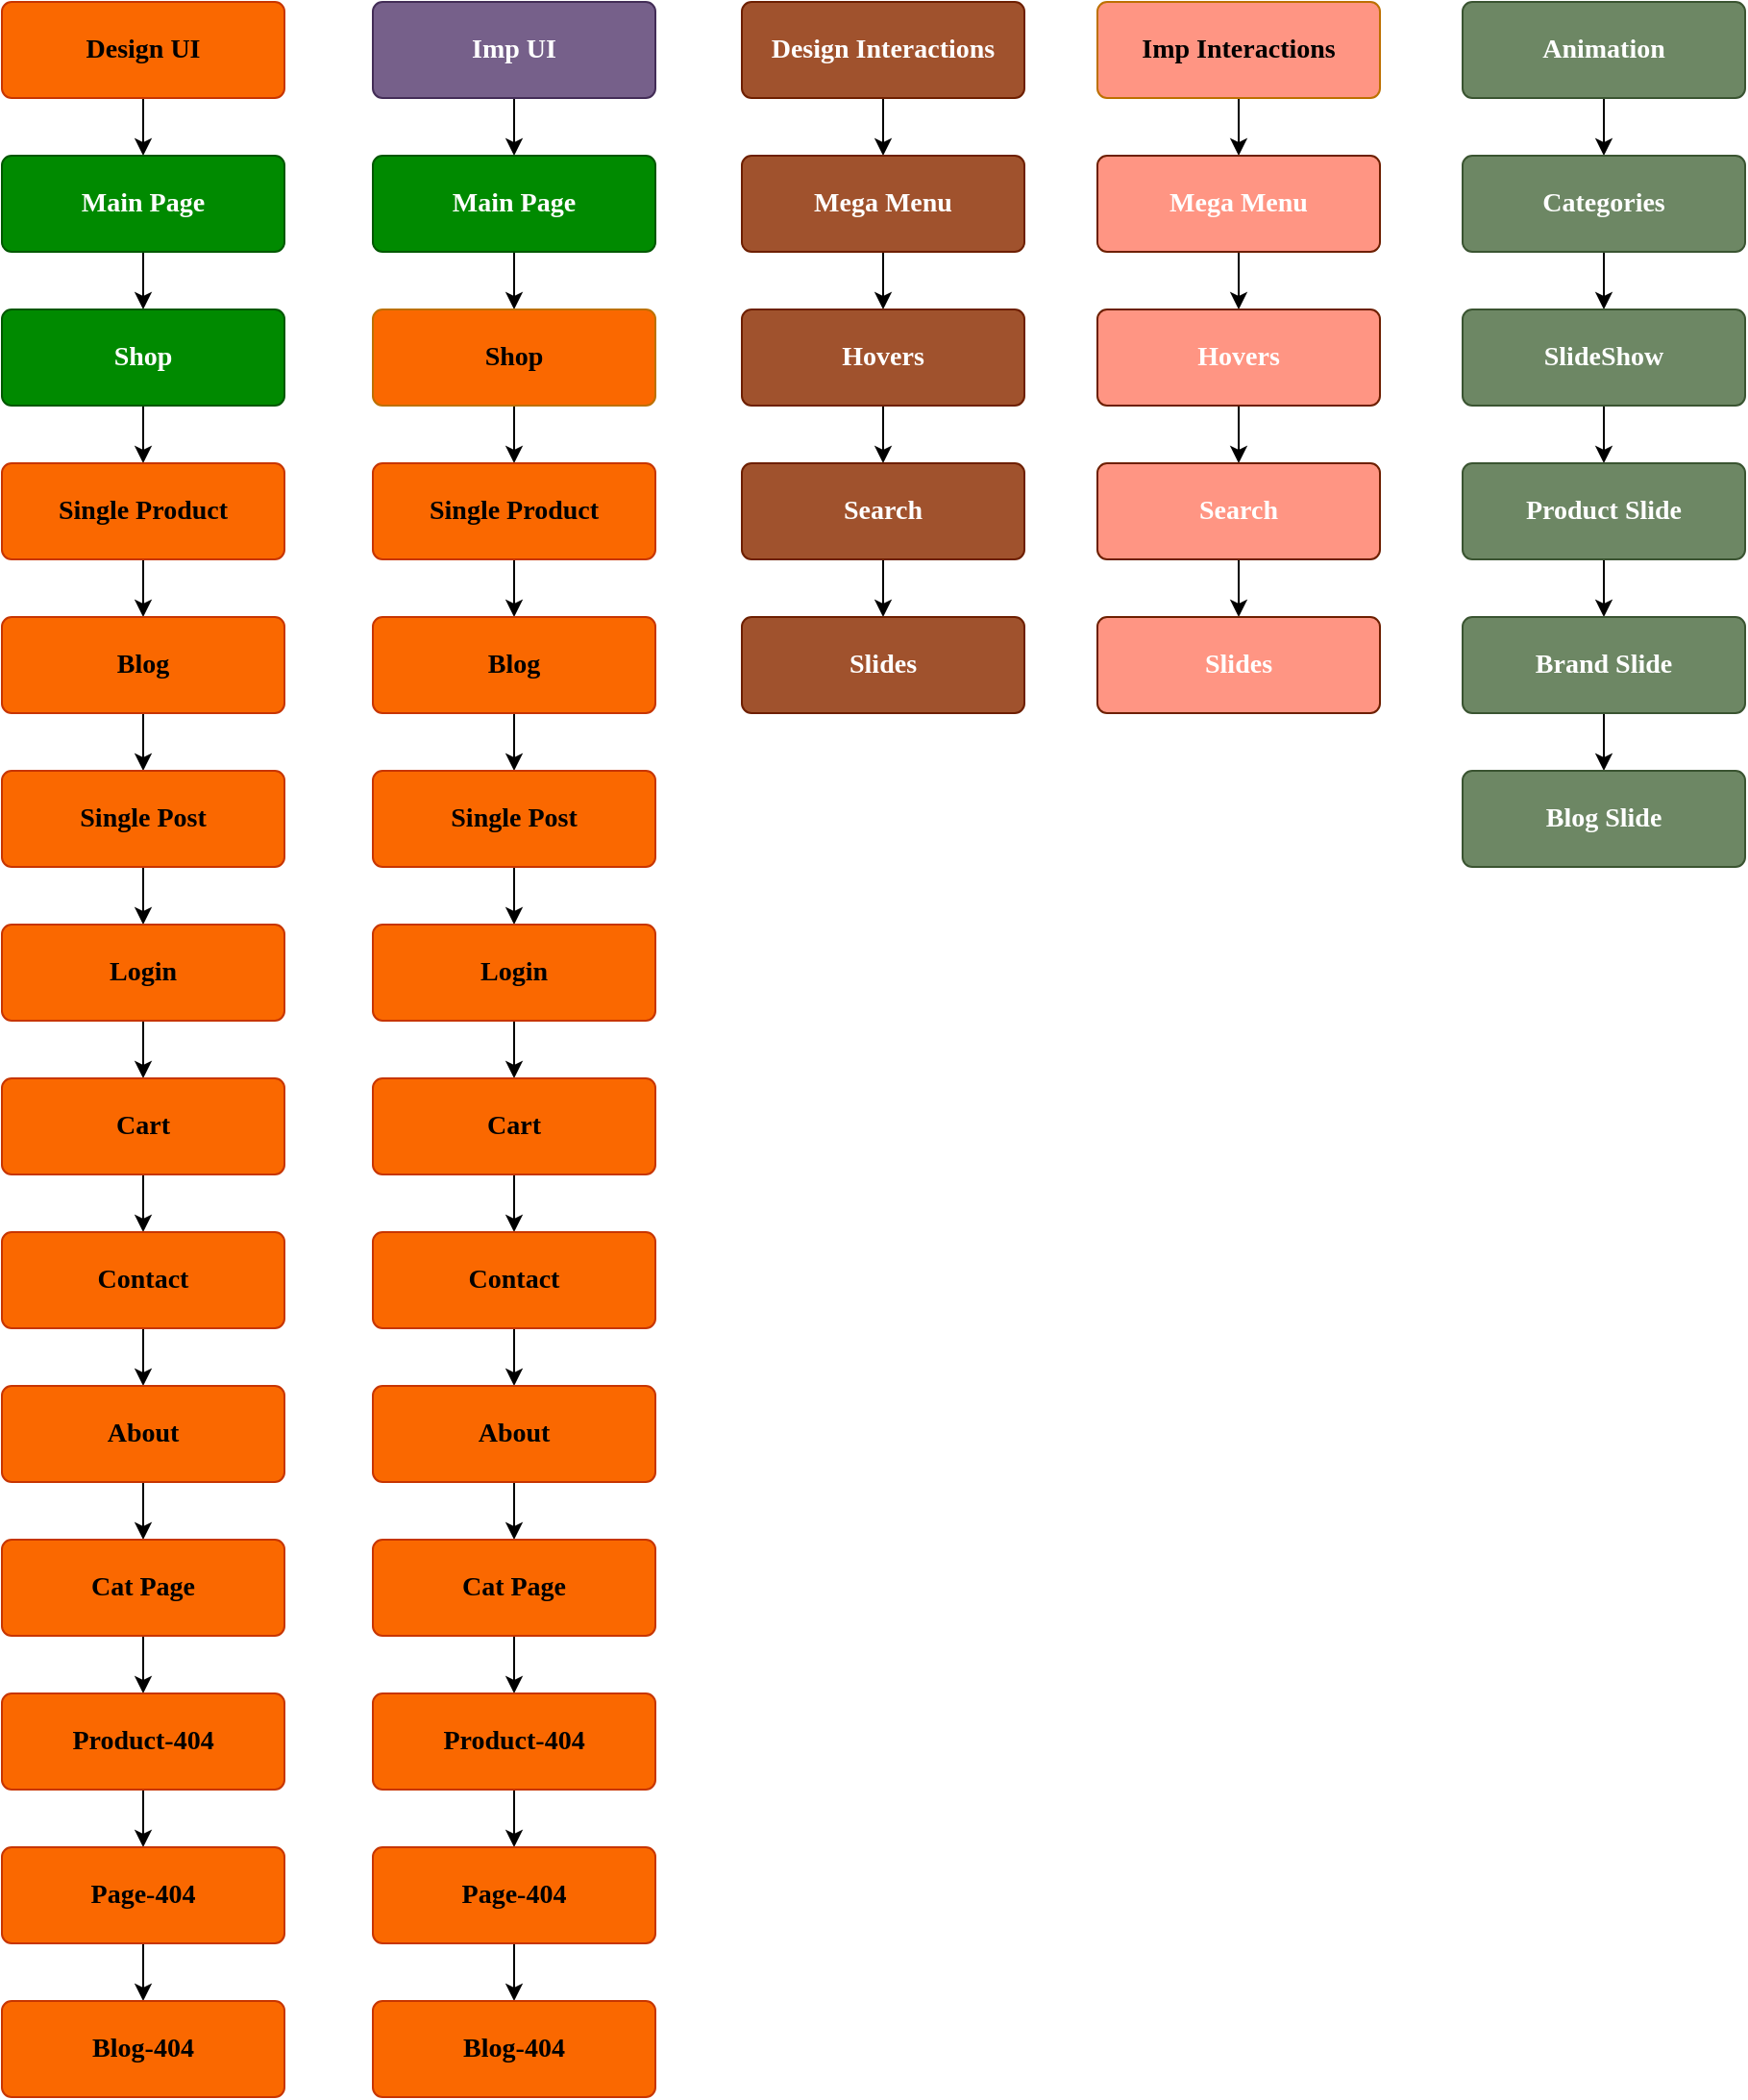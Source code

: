 <mxfile version="26.0.5">
  <diagram name="Page-1" id="vLUTi3j7QdZeeodx6N5d">
    <mxGraphModel dx="1169" dy="687" grid="1" gridSize="10" guides="1" tooltips="1" connect="1" arrows="1" fold="1" page="1" pageScale="1" pageWidth="850" pageHeight="1100" math="0" shadow="0">
      <root>
        <mxCell id="0" />
        <mxCell id="1" parent="0" />
        <mxCell id="oJQ9NneALxqeZW6gIudA-7" value="" style="edgeStyle=orthogonalEdgeStyle;rounded=0;orthogonalLoop=1;jettySize=auto;html=1;" edge="1" parent="1" source="oJQ9NneALxqeZW6gIudA-1" target="oJQ9NneALxqeZW6gIudA-6">
          <mxGeometry relative="1" as="geometry" />
        </mxCell>
        <mxCell id="oJQ9NneALxqeZW6gIudA-1" value="&lt;div style=&quot;forced-color-adjust: none;&quot;&gt;Design UI&lt;/div&gt;" style="html=1;shadow=0;dashed=0;shape=mxgraph.bootstrap.rrect;rSize=5;strokeColor=#C73500;strokeWidth=1;fillColor=#fa6800;fontColor=#000000;whiteSpace=wrap;align=center;verticalAlign=middle;spacingLeft=0;fontStyle=1;fontSize=14;spacing=5;rounded=1;glass=0;fillStyle=auto;fontFamily=Comic Sans MS;horizontal=1;textDirection=rtl;points=[];" vertex="1" parent="1">
          <mxGeometry x="40" y="100" width="147" height="50" as="geometry" />
        </mxCell>
        <mxCell id="oJQ9NneALxqeZW6gIudA-59" style="edgeStyle=orthogonalEdgeStyle;rounded=0;orthogonalLoop=1;jettySize=auto;html=1;" edge="1" parent="1" source="oJQ9NneALxqeZW6gIudA-2" target="oJQ9NneALxqeZW6gIudA-35">
          <mxGeometry relative="1" as="geometry" />
        </mxCell>
        <mxCell id="oJQ9NneALxqeZW6gIudA-2" value="&lt;div style=&quot;forced-color-adjust: none;&quot;&gt;Imp UI&lt;/div&gt;" style="html=1;shadow=0;dashed=0;shape=mxgraph.bootstrap.rrect;rSize=5;strokeColor=#432D57;strokeWidth=1;fillColor=#76608a;fontColor=#ffffff;whiteSpace=wrap;align=center;verticalAlign=middle;spacingLeft=0;fontStyle=1;fontSize=14;spacing=5;rounded=1;glass=0;fillStyle=auto;fontFamily=Comic Sans MS;horizontal=1;textDirection=rtl;points=[];" vertex="1" parent="1">
          <mxGeometry x="233" y="100" width="147" height="50" as="geometry" />
        </mxCell>
        <mxCell id="oJQ9NneALxqeZW6gIudA-61" value="" style="edgeStyle=orthogonalEdgeStyle;rounded=0;orthogonalLoop=1;jettySize=auto;html=1;" edge="1" parent="1" source="oJQ9NneALxqeZW6gIudA-3" target="oJQ9NneALxqeZW6gIudA-60">
          <mxGeometry relative="1" as="geometry" />
        </mxCell>
        <mxCell id="oJQ9NneALxqeZW6gIudA-3" value="Design Interactions" style="html=1;shadow=0;dashed=0;shape=mxgraph.bootstrap.rrect;rSize=5;strokeColor=#6D1F00;strokeWidth=1;fillColor=#a0522d;fontColor=#ffffff;whiteSpace=wrap;align=center;verticalAlign=middle;spacingLeft=0;fontStyle=1;fontSize=14;spacing=5;rounded=1;glass=0;fillStyle=auto;fontFamily=Comic Sans MS;horizontal=1;textDirection=rtl;points=[];" vertex="1" parent="1">
          <mxGeometry x="425" y="100" width="147" height="50" as="geometry" />
        </mxCell>
        <mxCell id="oJQ9NneALxqeZW6gIudA-75" style="edgeStyle=orthogonalEdgeStyle;rounded=0;orthogonalLoop=1;jettySize=auto;html=1;" edge="1" parent="1" source="oJQ9NneALxqeZW6gIudA-4" target="oJQ9NneALxqeZW6gIudA-69">
          <mxGeometry relative="1" as="geometry" />
        </mxCell>
        <mxCell id="oJQ9NneALxqeZW6gIudA-4" value="Imp Interactions" style="html=1;shadow=0;dashed=0;shape=mxgraph.bootstrap.rrect;rSize=5;strokeColor=#BD7000;strokeWidth=1;fillColor=#FF9583;fontColor=#000000;whiteSpace=wrap;align=center;verticalAlign=middle;spacingLeft=0;fontStyle=1;fontSize=14;spacing=5;rounded=1;glass=0;fillStyle=auto;fontFamily=Comic Sans MS;horizontal=1;textDirection=rtl;points=[];" vertex="1" parent="1">
          <mxGeometry x="610" y="100" width="147" height="50" as="geometry" />
        </mxCell>
        <mxCell id="oJQ9NneALxqeZW6gIudA-77" value="" style="edgeStyle=orthogonalEdgeStyle;rounded=0;orthogonalLoop=1;jettySize=auto;html=1;" edge="1" parent="1" source="oJQ9NneALxqeZW6gIudA-5" target="oJQ9NneALxqeZW6gIudA-76">
          <mxGeometry relative="1" as="geometry" />
        </mxCell>
        <mxCell id="oJQ9NneALxqeZW6gIudA-5" value="Animation" style="html=1;shadow=0;dashed=0;shape=mxgraph.bootstrap.rrect;rSize=5;strokeColor=#3A5431;strokeWidth=1;fillColor=#6d8764;fontColor=#ffffff;whiteSpace=wrap;align=center;verticalAlign=middle;spacingLeft=0;fontStyle=1;fontSize=14;spacing=5;rounded=1;glass=0;fillStyle=auto;fontFamily=Comic Sans MS;horizontal=1;textDirection=rtl;points=[];" vertex="1" parent="1">
          <mxGeometry x="800" y="100" width="147" height="50" as="geometry" />
        </mxCell>
        <mxCell id="oJQ9NneALxqeZW6gIudA-9" value="" style="edgeStyle=orthogonalEdgeStyle;rounded=0;orthogonalLoop=1;jettySize=auto;html=1;" edge="1" parent="1" source="oJQ9NneALxqeZW6gIudA-6" target="oJQ9NneALxqeZW6gIudA-8">
          <mxGeometry relative="1" as="geometry" />
        </mxCell>
        <mxCell id="oJQ9NneALxqeZW6gIudA-6" value="&lt;div style=&quot;forced-color-adjust: none;&quot;&gt;Main Page&lt;/div&gt;" style="html=1;shadow=0;dashed=0;shape=mxgraph.bootstrap.rrect;rSize=5;strokeColor=#005700;strokeWidth=1;fillColor=#008a00;fontColor=#ffffff;whiteSpace=wrap;align=center;verticalAlign=middle;spacingLeft=0;fontStyle=1;fontSize=14;spacing=5;rounded=1;glass=0;fillStyle=auto;fontFamily=Comic Sans MS;horizontal=1;textDirection=rtl;points=[];" vertex="1" parent="1">
          <mxGeometry x="40" y="180" width="147" height="50" as="geometry" />
        </mxCell>
        <mxCell id="oJQ9NneALxqeZW6gIudA-11" value="" style="edgeStyle=orthogonalEdgeStyle;rounded=0;orthogonalLoop=1;jettySize=auto;html=1;" edge="1" parent="1" source="oJQ9NneALxqeZW6gIudA-8" target="oJQ9NneALxqeZW6gIudA-10">
          <mxGeometry relative="1" as="geometry" />
        </mxCell>
        <mxCell id="oJQ9NneALxqeZW6gIudA-8" value="&lt;div style=&quot;forced-color-adjust: none;&quot;&gt;Shop&lt;/div&gt;" style="html=1;shadow=0;dashed=0;shape=mxgraph.bootstrap.rrect;rSize=5;strokeColor=#005700;strokeWidth=1;fillColor=#008a00;fontColor=#ffffff;whiteSpace=wrap;align=center;verticalAlign=middle;spacingLeft=0;fontStyle=1;fontSize=14;spacing=5;rounded=1;glass=0;fillStyle=auto;fontFamily=Comic Sans MS;horizontal=1;textDirection=rtl;points=[];" vertex="1" parent="1">
          <mxGeometry x="40" y="260" width="147" height="50" as="geometry" />
        </mxCell>
        <mxCell id="oJQ9NneALxqeZW6gIudA-13" value="" style="edgeStyle=orthogonalEdgeStyle;rounded=0;orthogonalLoop=1;jettySize=auto;html=1;" edge="1" parent="1" source="oJQ9NneALxqeZW6gIudA-10" target="oJQ9NneALxqeZW6gIudA-12">
          <mxGeometry relative="1" as="geometry" />
        </mxCell>
        <mxCell id="oJQ9NneALxqeZW6gIudA-10" value="&lt;div style=&quot;forced-color-adjust: none;&quot;&gt;Single Product&lt;/div&gt;" style="html=1;shadow=0;dashed=0;shape=mxgraph.bootstrap.rrect;rSize=5;strokeColor=#C73500;strokeWidth=1;fillColor=#fa6800;fontColor=#000000;whiteSpace=wrap;align=center;verticalAlign=middle;spacingLeft=0;fontStyle=1;fontSize=14;spacing=5;rounded=1;glass=0;fillStyle=auto;fontFamily=Comic Sans MS;horizontal=1;textDirection=rtl;points=[];" vertex="1" parent="1">
          <mxGeometry x="40" y="340" width="147" height="50" as="geometry" />
        </mxCell>
        <mxCell id="oJQ9NneALxqeZW6gIudA-15" value="" style="edgeStyle=orthogonalEdgeStyle;rounded=0;orthogonalLoop=1;jettySize=auto;html=1;" edge="1" parent="1" source="oJQ9NneALxqeZW6gIudA-12" target="oJQ9NneALxqeZW6gIudA-14">
          <mxGeometry relative="1" as="geometry" />
        </mxCell>
        <mxCell id="oJQ9NneALxqeZW6gIudA-12" value="&lt;div style=&quot;forced-color-adjust: none;&quot;&gt;Blog&lt;/div&gt;" style="html=1;shadow=0;dashed=0;shape=mxgraph.bootstrap.rrect;rSize=5;strokeColor=#C73500;strokeWidth=1;fillColor=#fa6800;fontColor=#000000;whiteSpace=wrap;align=center;verticalAlign=middle;spacingLeft=0;fontStyle=1;fontSize=14;spacing=5;rounded=1;glass=0;fillStyle=auto;fontFamily=Comic Sans MS;horizontal=1;textDirection=rtl;points=[];" vertex="1" parent="1">
          <mxGeometry x="40" y="420" width="147" height="50" as="geometry" />
        </mxCell>
        <mxCell id="oJQ9NneALxqeZW6gIudA-17" value="" style="edgeStyle=orthogonalEdgeStyle;rounded=0;orthogonalLoop=1;jettySize=auto;html=1;" edge="1" parent="1" source="oJQ9NneALxqeZW6gIudA-14" target="oJQ9NneALxqeZW6gIudA-16">
          <mxGeometry relative="1" as="geometry" />
        </mxCell>
        <mxCell id="oJQ9NneALxqeZW6gIudA-14" value="&lt;div style=&quot;forced-color-adjust: none;&quot;&gt;Single Post&lt;/div&gt;" style="html=1;shadow=0;dashed=0;shape=mxgraph.bootstrap.rrect;rSize=5;strokeColor=#C73500;strokeWidth=1;fillColor=#fa6800;fontColor=#000000;whiteSpace=wrap;align=center;verticalAlign=middle;spacingLeft=0;fontStyle=1;fontSize=14;spacing=5;rounded=1;glass=0;fillStyle=auto;fontFamily=Comic Sans MS;horizontal=1;textDirection=rtl;points=[];" vertex="1" parent="1">
          <mxGeometry x="40" y="500" width="147" height="50" as="geometry" />
        </mxCell>
        <mxCell id="oJQ9NneALxqeZW6gIudA-19" value="" style="edgeStyle=orthogonalEdgeStyle;rounded=0;orthogonalLoop=1;jettySize=auto;html=1;" edge="1" parent="1" source="oJQ9NneALxqeZW6gIudA-16" target="oJQ9NneALxqeZW6gIudA-18">
          <mxGeometry relative="1" as="geometry" />
        </mxCell>
        <mxCell id="oJQ9NneALxqeZW6gIudA-16" value="&lt;div style=&quot;forced-color-adjust: none;&quot;&gt;Login&lt;/div&gt;" style="html=1;shadow=0;dashed=0;shape=mxgraph.bootstrap.rrect;rSize=5;strokeColor=#C73500;strokeWidth=1;fillColor=#fa6800;fontColor=#000000;whiteSpace=wrap;align=center;verticalAlign=middle;spacingLeft=0;fontStyle=1;fontSize=14;spacing=5;rounded=1;glass=0;fillStyle=auto;fontFamily=Comic Sans MS;horizontal=1;textDirection=rtl;points=[];" vertex="1" parent="1">
          <mxGeometry x="40" y="580" width="147" height="50" as="geometry" />
        </mxCell>
        <mxCell id="oJQ9NneALxqeZW6gIudA-21" value="" style="edgeStyle=orthogonalEdgeStyle;rounded=0;orthogonalLoop=1;jettySize=auto;html=1;" edge="1" parent="1" source="oJQ9NneALxqeZW6gIudA-18" target="oJQ9NneALxqeZW6gIudA-20">
          <mxGeometry relative="1" as="geometry" />
        </mxCell>
        <mxCell id="oJQ9NneALxqeZW6gIudA-18" value="&lt;div style=&quot;forced-color-adjust: none;&quot;&gt;Cart&lt;/div&gt;" style="html=1;shadow=0;dashed=0;shape=mxgraph.bootstrap.rrect;rSize=5;strokeColor=#C73500;strokeWidth=1;fillColor=#fa6800;fontColor=#000000;whiteSpace=wrap;align=center;verticalAlign=middle;spacingLeft=0;fontStyle=1;fontSize=14;spacing=5;rounded=1;glass=0;fillStyle=auto;fontFamily=Comic Sans MS;horizontal=1;textDirection=rtl;points=[];" vertex="1" parent="1">
          <mxGeometry x="40" y="660" width="147" height="50" as="geometry" />
        </mxCell>
        <mxCell id="oJQ9NneALxqeZW6gIudA-23" value="" style="edgeStyle=orthogonalEdgeStyle;rounded=0;orthogonalLoop=1;jettySize=auto;html=1;" edge="1" parent="1" source="oJQ9NneALxqeZW6gIudA-20" target="oJQ9NneALxqeZW6gIudA-22">
          <mxGeometry relative="1" as="geometry" />
        </mxCell>
        <mxCell id="oJQ9NneALxqeZW6gIudA-20" value="&lt;div style=&quot;forced-color-adjust: none;&quot;&gt;Contact&lt;/div&gt;" style="html=1;shadow=0;dashed=0;shape=mxgraph.bootstrap.rrect;rSize=5;strokeColor=#C73500;strokeWidth=1;fillColor=#fa6800;fontColor=#000000;whiteSpace=wrap;align=center;verticalAlign=middle;spacingLeft=0;fontStyle=1;fontSize=14;spacing=5;rounded=1;glass=0;fillStyle=auto;fontFamily=Comic Sans MS;horizontal=1;textDirection=rtl;points=[];" vertex="1" parent="1">
          <mxGeometry x="40" y="740" width="147" height="50" as="geometry" />
        </mxCell>
        <mxCell id="oJQ9NneALxqeZW6gIudA-25" value="" style="edgeStyle=orthogonalEdgeStyle;rounded=0;orthogonalLoop=1;jettySize=auto;html=1;" edge="1" parent="1" source="oJQ9NneALxqeZW6gIudA-22" target="oJQ9NneALxqeZW6gIudA-24">
          <mxGeometry relative="1" as="geometry" />
        </mxCell>
        <mxCell id="oJQ9NneALxqeZW6gIudA-22" value="&lt;div style=&quot;forced-color-adjust: none;&quot;&gt;About&lt;/div&gt;" style="html=1;shadow=0;dashed=0;shape=mxgraph.bootstrap.rrect;rSize=5;strokeColor=#C73500;strokeWidth=1;fillColor=#fa6800;fontColor=#000000;whiteSpace=wrap;align=center;verticalAlign=middle;spacingLeft=0;fontStyle=1;fontSize=14;spacing=5;rounded=1;glass=0;fillStyle=auto;fontFamily=Comic Sans MS;horizontal=1;textDirection=rtl;points=[];" vertex="1" parent="1">
          <mxGeometry x="40" y="820" width="147" height="50" as="geometry" />
        </mxCell>
        <mxCell id="oJQ9NneALxqeZW6gIudA-27" value="" style="edgeStyle=orthogonalEdgeStyle;rounded=0;orthogonalLoop=1;jettySize=auto;html=1;" edge="1" parent="1" source="oJQ9NneALxqeZW6gIudA-24" target="oJQ9NneALxqeZW6gIudA-26">
          <mxGeometry relative="1" as="geometry" />
        </mxCell>
        <mxCell id="oJQ9NneALxqeZW6gIudA-24" value="&lt;div style=&quot;forced-color-adjust: none;&quot;&gt;Cat Page&lt;/div&gt;" style="html=1;shadow=0;dashed=0;shape=mxgraph.bootstrap.rrect;rSize=5;strokeColor=#C73500;strokeWidth=1;fillColor=#fa6800;fontColor=#000000;whiteSpace=wrap;align=center;verticalAlign=middle;spacingLeft=0;fontStyle=1;fontSize=14;spacing=5;rounded=1;glass=0;fillStyle=auto;fontFamily=Comic Sans MS;horizontal=1;textDirection=rtl;points=[];" vertex="1" parent="1">
          <mxGeometry x="40" y="900" width="147" height="50" as="geometry" />
        </mxCell>
        <mxCell id="oJQ9NneALxqeZW6gIudA-29" value="" style="edgeStyle=orthogonalEdgeStyle;rounded=0;orthogonalLoop=1;jettySize=auto;html=1;" edge="1" parent="1" source="oJQ9NneALxqeZW6gIudA-26" target="oJQ9NneALxqeZW6gIudA-28">
          <mxGeometry relative="1" as="geometry" />
        </mxCell>
        <mxCell id="oJQ9NneALxqeZW6gIudA-26" value="&lt;div style=&quot;forced-color-adjust: none;&quot;&gt;404-Product&lt;/div&gt;" style="html=1;shadow=0;dashed=0;shape=mxgraph.bootstrap.rrect;rSize=5;strokeColor=#C73500;strokeWidth=1;fillColor=#fa6800;fontColor=#000000;whiteSpace=wrap;align=center;verticalAlign=middle;spacingLeft=0;fontStyle=1;fontSize=14;spacing=5;rounded=1;glass=0;fillStyle=auto;fontFamily=Comic Sans MS;horizontal=1;textDirection=rtl;points=[];" vertex="1" parent="1">
          <mxGeometry x="40" y="980" width="147" height="50" as="geometry" />
        </mxCell>
        <mxCell id="oJQ9NneALxqeZW6gIudA-31" value="" style="edgeStyle=orthogonalEdgeStyle;rounded=0;orthogonalLoop=1;jettySize=auto;html=1;" edge="1" parent="1" source="oJQ9NneALxqeZW6gIudA-28" target="oJQ9NneALxqeZW6gIudA-30">
          <mxGeometry relative="1" as="geometry" />
        </mxCell>
        <mxCell id="oJQ9NneALxqeZW6gIudA-28" value="&lt;div style=&quot;forced-color-adjust: none;&quot;&gt;404-Page&lt;/div&gt;" style="html=1;shadow=0;dashed=0;shape=mxgraph.bootstrap.rrect;rSize=5;strokeColor=#C73500;strokeWidth=1;fillColor=#fa6800;fontColor=#000000;whiteSpace=wrap;align=center;verticalAlign=middle;spacingLeft=0;fontStyle=1;fontSize=14;spacing=5;rounded=1;glass=0;fillStyle=auto;fontFamily=Comic Sans MS;horizontal=1;textDirection=rtl;points=[];" vertex="1" parent="1">
          <mxGeometry x="40" y="1060" width="147" height="50" as="geometry" />
        </mxCell>
        <mxCell id="oJQ9NneALxqeZW6gIudA-30" value="&lt;div style=&quot;forced-color-adjust: none;&quot;&gt;404-Blog&lt;/div&gt;" style="html=1;shadow=0;dashed=0;shape=mxgraph.bootstrap.rrect;rSize=5;strokeColor=#C73500;strokeWidth=1;fillColor=#fa6800;fontColor=#000000;whiteSpace=wrap;align=center;verticalAlign=middle;spacingLeft=0;fontStyle=1;fontSize=14;spacing=5;rounded=1;glass=0;fillStyle=auto;fontFamily=Comic Sans MS;horizontal=1;textDirection=rtl;points=[];" vertex="1" parent="1">
          <mxGeometry x="40" y="1140" width="147" height="50" as="geometry" />
        </mxCell>
        <mxCell id="oJQ9NneALxqeZW6gIudA-34" value="" style="edgeStyle=orthogonalEdgeStyle;rounded=0;orthogonalLoop=1;jettySize=auto;html=1;" edge="1" parent="1" source="oJQ9NneALxqeZW6gIudA-35" target="oJQ9NneALxqeZW6gIudA-37">
          <mxGeometry relative="1" as="geometry" />
        </mxCell>
        <mxCell id="oJQ9NneALxqeZW6gIudA-35" value="&lt;div style=&quot;forced-color-adjust: none;&quot;&gt;Main Page&lt;/div&gt;" style="html=1;shadow=0;dashed=0;shape=mxgraph.bootstrap.rrect;rSize=5;strokeColor=#005700;strokeWidth=1;fillColor=#008a00;fontColor=#ffffff;whiteSpace=wrap;align=center;verticalAlign=middle;spacingLeft=0;fontStyle=1;fontSize=14;spacing=5;rounded=1;glass=0;fillStyle=auto;fontFamily=Comic Sans MS;horizontal=1;textDirection=rtl;points=[];" vertex="1" parent="1">
          <mxGeometry x="233" y="180" width="147" height="50" as="geometry" />
        </mxCell>
        <mxCell id="oJQ9NneALxqeZW6gIudA-36" value="" style="edgeStyle=orthogonalEdgeStyle;rounded=0;orthogonalLoop=1;jettySize=auto;html=1;" edge="1" parent="1" source="oJQ9NneALxqeZW6gIudA-37" target="oJQ9NneALxqeZW6gIudA-39">
          <mxGeometry relative="1" as="geometry" />
        </mxCell>
        <mxCell id="oJQ9NneALxqeZW6gIudA-37" value="&lt;div style=&quot;forced-color-adjust: none;&quot;&gt;Shop&lt;/div&gt;" style="html=1;shadow=0;dashed=0;shape=mxgraph.bootstrap.rrect;rSize=5;strokeColor=#BD7000;strokeWidth=1;fillColor=light-dark(#fa6800, #9a5800);fontColor=#000000;whiteSpace=wrap;align=center;verticalAlign=middle;spacingLeft=0;fontStyle=1;fontSize=14;spacing=5;rounded=1;glass=0;fillStyle=auto;fontFamily=Comic Sans MS;horizontal=1;textDirection=rtl;points=[];" vertex="1" parent="1">
          <mxGeometry x="233" y="260" width="147" height="50" as="geometry" />
        </mxCell>
        <mxCell id="oJQ9NneALxqeZW6gIudA-38" value="" style="edgeStyle=orthogonalEdgeStyle;rounded=0;orthogonalLoop=1;jettySize=auto;html=1;" edge="1" parent="1" source="oJQ9NneALxqeZW6gIudA-39" target="oJQ9NneALxqeZW6gIudA-41">
          <mxGeometry relative="1" as="geometry" />
        </mxCell>
        <mxCell id="oJQ9NneALxqeZW6gIudA-39" value="&lt;div style=&quot;forced-color-adjust: none;&quot;&gt;Single Product&lt;/div&gt;" style="html=1;shadow=0;dashed=0;shape=mxgraph.bootstrap.rrect;rSize=5;strokeColor=#C73500;strokeWidth=1;fillColor=#fa6800;fontColor=#000000;whiteSpace=wrap;align=center;verticalAlign=middle;spacingLeft=0;fontStyle=1;fontSize=14;spacing=5;rounded=1;glass=0;fillStyle=auto;fontFamily=Comic Sans MS;horizontal=1;textDirection=rtl;points=[];" vertex="1" parent="1">
          <mxGeometry x="233" y="340" width="147" height="50" as="geometry" />
        </mxCell>
        <mxCell id="oJQ9NneALxqeZW6gIudA-40" value="" style="edgeStyle=orthogonalEdgeStyle;rounded=0;orthogonalLoop=1;jettySize=auto;html=1;" edge="1" parent="1" source="oJQ9NneALxqeZW6gIudA-41" target="oJQ9NneALxqeZW6gIudA-43">
          <mxGeometry relative="1" as="geometry" />
        </mxCell>
        <mxCell id="oJQ9NneALxqeZW6gIudA-41" value="&lt;div style=&quot;forced-color-adjust: none;&quot;&gt;Blog&lt;/div&gt;" style="html=1;shadow=0;dashed=0;shape=mxgraph.bootstrap.rrect;rSize=5;strokeColor=#C73500;strokeWidth=1;fillColor=#fa6800;fontColor=#000000;whiteSpace=wrap;align=center;verticalAlign=middle;spacingLeft=0;fontStyle=1;fontSize=14;spacing=5;rounded=1;glass=0;fillStyle=auto;fontFamily=Comic Sans MS;horizontal=1;textDirection=rtl;points=[];" vertex="1" parent="1">
          <mxGeometry x="233" y="420" width="147" height="50" as="geometry" />
        </mxCell>
        <mxCell id="oJQ9NneALxqeZW6gIudA-42" value="" style="edgeStyle=orthogonalEdgeStyle;rounded=0;orthogonalLoop=1;jettySize=auto;html=1;" edge="1" parent="1" source="oJQ9NneALxqeZW6gIudA-43" target="oJQ9NneALxqeZW6gIudA-45">
          <mxGeometry relative="1" as="geometry" />
        </mxCell>
        <mxCell id="oJQ9NneALxqeZW6gIudA-43" value="&lt;div style=&quot;forced-color-adjust: none;&quot;&gt;Single Post&lt;/div&gt;" style="html=1;shadow=0;dashed=0;shape=mxgraph.bootstrap.rrect;rSize=5;strokeColor=#C73500;strokeWidth=1;fillColor=#fa6800;fontColor=#000000;whiteSpace=wrap;align=center;verticalAlign=middle;spacingLeft=0;fontStyle=1;fontSize=14;spacing=5;rounded=1;glass=0;fillStyle=auto;fontFamily=Comic Sans MS;horizontal=1;textDirection=rtl;points=[];" vertex="1" parent="1">
          <mxGeometry x="233" y="500" width="147" height="50" as="geometry" />
        </mxCell>
        <mxCell id="oJQ9NneALxqeZW6gIudA-44" value="" style="edgeStyle=orthogonalEdgeStyle;rounded=0;orthogonalLoop=1;jettySize=auto;html=1;" edge="1" parent="1" source="oJQ9NneALxqeZW6gIudA-45" target="oJQ9NneALxqeZW6gIudA-47">
          <mxGeometry relative="1" as="geometry" />
        </mxCell>
        <mxCell id="oJQ9NneALxqeZW6gIudA-45" value="&lt;div style=&quot;forced-color-adjust: none;&quot;&gt;Login&lt;/div&gt;" style="html=1;shadow=0;dashed=0;shape=mxgraph.bootstrap.rrect;rSize=5;strokeColor=#C73500;strokeWidth=1;fillColor=#fa6800;fontColor=#000000;whiteSpace=wrap;align=center;verticalAlign=middle;spacingLeft=0;fontStyle=1;fontSize=14;spacing=5;rounded=1;glass=0;fillStyle=auto;fontFamily=Comic Sans MS;horizontal=1;textDirection=rtl;points=[];" vertex="1" parent="1">
          <mxGeometry x="233" y="580" width="147" height="50" as="geometry" />
        </mxCell>
        <mxCell id="oJQ9NneALxqeZW6gIudA-46" value="" style="edgeStyle=orthogonalEdgeStyle;rounded=0;orthogonalLoop=1;jettySize=auto;html=1;" edge="1" parent="1" source="oJQ9NneALxqeZW6gIudA-47" target="oJQ9NneALxqeZW6gIudA-49">
          <mxGeometry relative="1" as="geometry" />
        </mxCell>
        <mxCell id="oJQ9NneALxqeZW6gIudA-47" value="&lt;div style=&quot;forced-color-adjust: none;&quot;&gt;Cart&lt;/div&gt;" style="html=1;shadow=0;dashed=0;shape=mxgraph.bootstrap.rrect;rSize=5;strokeColor=#C73500;strokeWidth=1;fillColor=#fa6800;fontColor=#000000;whiteSpace=wrap;align=center;verticalAlign=middle;spacingLeft=0;fontStyle=1;fontSize=14;spacing=5;rounded=1;glass=0;fillStyle=auto;fontFamily=Comic Sans MS;horizontal=1;textDirection=rtl;points=[];" vertex="1" parent="1">
          <mxGeometry x="233" y="660" width="147" height="50" as="geometry" />
        </mxCell>
        <mxCell id="oJQ9NneALxqeZW6gIudA-48" value="" style="edgeStyle=orthogonalEdgeStyle;rounded=0;orthogonalLoop=1;jettySize=auto;html=1;" edge="1" parent="1" source="oJQ9NneALxqeZW6gIudA-49" target="oJQ9NneALxqeZW6gIudA-51">
          <mxGeometry relative="1" as="geometry" />
        </mxCell>
        <mxCell id="oJQ9NneALxqeZW6gIudA-49" value="&lt;div style=&quot;forced-color-adjust: none;&quot;&gt;Contact&lt;/div&gt;" style="html=1;shadow=0;dashed=0;shape=mxgraph.bootstrap.rrect;rSize=5;strokeColor=#C73500;strokeWidth=1;fillColor=#fa6800;fontColor=#000000;whiteSpace=wrap;align=center;verticalAlign=middle;spacingLeft=0;fontStyle=1;fontSize=14;spacing=5;rounded=1;glass=0;fillStyle=auto;fontFamily=Comic Sans MS;horizontal=1;textDirection=rtl;points=[];" vertex="1" parent="1">
          <mxGeometry x="233" y="740" width="147" height="50" as="geometry" />
        </mxCell>
        <mxCell id="oJQ9NneALxqeZW6gIudA-50" value="" style="edgeStyle=orthogonalEdgeStyle;rounded=0;orthogonalLoop=1;jettySize=auto;html=1;" edge="1" parent="1" source="oJQ9NneALxqeZW6gIudA-51" target="oJQ9NneALxqeZW6gIudA-53">
          <mxGeometry relative="1" as="geometry" />
        </mxCell>
        <mxCell id="oJQ9NneALxqeZW6gIudA-51" value="&lt;div style=&quot;forced-color-adjust: none;&quot;&gt;About&lt;/div&gt;" style="html=1;shadow=0;dashed=0;shape=mxgraph.bootstrap.rrect;rSize=5;strokeColor=#C73500;strokeWidth=1;fillColor=#fa6800;fontColor=#000000;whiteSpace=wrap;align=center;verticalAlign=middle;spacingLeft=0;fontStyle=1;fontSize=14;spacing=5;rounded=1;glass=0;fillStyle=auto;fontFamily=Comic Sans MS;horizontal=1;textDirection=rtl;points=[];" vertex="1" parent="1">
          <mxGeometry x="233" y="820" width="147" height="50" as="geometry" />
        </mxCell>
        <mxCell id="oJQ9NneALxqeZW6gIudA-52" value="" style="edgeStyle=orthogonalEdgeStyle;rounded=0;orthogonalLoop=1;jettySize=auto;html=1;" edge="1" parent="1" source="oJQ9NneALxqeZW6gIudA-53" target="oJQ9NneALxqeZW6gIudA-55">
          <mxGeometry relative="1" as="geometry" />
        </mxCell>
        <mxCell id="oJQ9NneALxqeZW6gIudA-53" value="&lt;div style=&quot;forced-color-adjust: none;&quot;&gt;Cat Page&lt;/div&gt;" style="html=1;shadow=0;dashed=0;shape=mxgraph.bootstrap.rrect;rSize=5;strokeColor=#C73500;strokeWidth=1;fillColor=#fa6800;fontColor=#000000;whiteSpace=wrap;align=center;verticalAlign=middle;spacingLeft=0;fontStyle=1;fontSize=14;spacing=5;rounded=1;glass=0;fillStyle=auto;fontFamily=Comic Sans MS;horizontal=1;textDirection=rtl;points=[];" vertex="1" parent="1">
          <mxGeometry x="233" y="900" width="147" height="50" as="geometry" />
        </mxCell>
        <mxCell id="oJQ9NneALxqeZW6gIudA-54" value="" style="edgeStyle=orthogonalEdgeStyle;rounded=0;orthogonalLoop=1;jettySize=auto;html=1;" edge="1" parent="1" source="oJQ9NneALxqeZW6gIudA-55" target="oJQ9NneALxqeZW6gIudA-57">
          <mxGeometry relative="1" as="geometry" />
        </mxCell>
        <mxCell id="oJQ9NneALxqeZW6gIudA-55" value="&lt;div style=&quot;forced-color-adjust: none;&quot;&gt;404-Product&lt;/div&gt;" style="html=1;shadow=0;dashed=0;shape=mxgraph.bootstrap.rrect;rSize=5;strokeColor=#C73500;strokeWidth=1;fillColor=#fa6800;fontColor=#000000;whiteSpace=wrap;align=center;verticalAlign=middle;spacingLeft=0;fontStyle=1;fontSize=14;spacing=5;rounded=1;glass=0;fillStyle=auto;fontFamily=Comic Sans MS;horizontal=1;textDirection=rtl;points=[];" vertex="1" parent="1">
          <mxGeometry x="233" y="980" width="147" height="50" as="geometry" />
        </mxCell>
        <mxCell id="oJQ9NneALxqeZW6gIudA-56" value="" style="edgeStyle=orthogonalEdgeStyle;rounded=0;orthogonalLoop=1;jettySize=auto;html=1;" edge="1" parent="1" source="oJQ9NneALxqeZW6gIudA-57" target="oJQ9NneALxqeZW6gIudA-58">
          <mxGeometry relative="1" as="geometry" />
        </mxCell>
        <mxCell id="oJQ9NneALxqeZW6gIudA-57" value="&lt;div style=&quot;forced-color-adjust: none;&quot;&gt;404-Page&lt;/div&gt;" style="html=1;shadow=0;dashed=0;shape=mxgraph.bootstrap.rrect;rSize=5;strokeColor=#C73500;strokeWidth=1;fillColor=#fa6800;fontColor=#000000;whiteSpace=wrap;align=center;verticalAlign=middle;spacingLeft=0;fontStyle=1;fontSize=14;spacing=5;rounded=1;glass=0;fillStyle=auto;fontFamily=Comic Sans MS;horizontal=1;textDirection=rtl;points=[];" vertex="1" parent="1">
          <mxGeometry x="233" y="1060" width="147" height="50" as="geometry" />
        </mxCell>
        <mxCell id="oJQ9NneALxqeZW6gIudA-58" value="&lt;div style=&quot;forced-color-adjust: none;&quot;&gt;404-Blog&lt;/div&gt;" style="html=1;shadow=0;dashed=0;shape=mxgraph.bootstrap.rrect;rSize=5;strokeColor=#C73500;strokeWidth=1;fillColor=#fa6800;fontColor=#000000;whiteSpace=wrap;align=center;verticalAlign=middle;spacingLeft=0;fontStyle=1;fontSize=14;spacing=5;rounded=1;glass=0;fillStyle=auto;fontFamily=Comic Sans MS;horizontal=1;textDirection=rtl;points=[];" vertex="1" parent="1">
          <mxGeometry x="233" y="1140" width="147" height="50" as="geometry" />
        </mxCell>
        <mxCell id="oJQ9NneALxqeZW6gIudA-63" value="" style="edgeStyle=orthogonalEdgeStyle;rounded=0;orthogonalLoop=1;jettySize=auto;html=1;" edge="1" parent="1" source="oJQ9NneALxqeZW6gIudA-60" target="oJQ9NneALxqeZW6gIudA-62">
          <mxGeometry relative="1" as="geometry" />
        </mxCell>
        <mxCell id="oJQ9NneALxqeZW6gIudA-60" value="Mega Menu" style="html=1;shadow=0;dashed=0;shape=mxgraph.bootstrap.rrect;rSize=5;strokeColor=#6D1F00;strokeWidth=1;fillColor=#a0522d;fontColor=#ffffff;whiteSpace=wrap;align=center;verticalAlign=middle;spacingLeft=0;fontStyle=1;fontSize=14;spacing=5;rounded=1;glass=0;fillStyle=auto;fontFamily=Comic Sans MS;horizontal=1;textDirection=rtl;points=[];" vertex="1" parent="1">
          <mxGeometry x="425" y="180" width="147" height="50" as="geometry" />
        </mxCell>
        <mxCell id="oJQ9NneALxqeZW6gIudA-65" value="" style="edgeStyle=orthogonalEdgeStyle;rounded=0;orthogonalLoop=1;jettySize=auto;html=1;" edge="1" parent="1" source="oJQ9NneALxqeZW6gIudA-62" target="oJQ9NneALxqeZW6gIudA-64">
          <mxGeometry relative="1" as="geometry" />
        </mxCell>
        <mxCell id="oJQ9NneALxqeZW6gIudA-62" value="Hovers" style="html=1;shadow=0;dashed=0;shape=mxgraph.bootstrap.rrect;rSize=5;strokeColor=#6D1F00;strokeWidth=1;fillColor=#a0522d;fontColor=#ffffff;whiteSpace=wrap;align=center;verticalAlign=middle;spacingLeft=0;fontStyle=1;fontSize=14;spacing=5;rounded=1;glass=0;fillStyle=auto;fontFamily=Comic Sans MS;horizontal=1;textDirection=rtl;points=[];" vertex="1" parent="1">
          <mxGeometry x="425" y="260" width="147" height="50" as="geometry" />
        </mxCell>
        <mxCell id="oJQ9NneALxqeZW6gIudA-67" value="" style="edgeStyle=orthogonalEdgeStyle;rounded=0;orthogonalLoop=1;jettySize=auto;html=1;" edge="1" parent="1" source="oJQ9NneALxqeZW6gIudA-64" target="oJQ9NneALxqeZW6gIudA-66">
          <mxGeometry relative="1" as="geometry" />
        </mxCell>
        <mxCell id="oJQ9NneALxqeZW6gIudA-64" value="Search" style="html=1;shadow=0;dashed=0;shape=mxgraph.bootstrap.rrect;rSize=5;strokeColor=#6D1F00;strokeWidth=1;fillColor=#a0522d;fontColor=#ffffff;whiteSpace=wrap;align=center;verticalAlign=middle;spacingLeft=0;fontStyle=1;fontSize=14;spacing=5;rounded=1;glass=0;fillStyle=auto;fontFamily=Comic Sans MS;horizontal=1;textDirection=rtl;points=[];" vertex="1" parent="1">
          <mxGeometry x="425" y="340" width="147" height="50" as="geometry" />
        </mxCell>
        <mxCell id="oJQ9NneALxqeZW6gIudA-66" value="Slides" style="html=1;shadow=0;dashed=0;shape=mxgraph.bootstrap.rrect;rSize=5;strokeColor=#6D1F00;strokeWidth=1;fillColor=#a0522d;fontColor=#ffffff;whiteSpace=wrap;align=center;verticalAlign=middle;spacingLeft=0;fontStyle=1;fontSize=14;spacing=5;rounded=1;glass=0;fillStyle=auto;fontFamily=Comic Sans MS;horizontal=1;textDirection=rtl;points=[];" vertex="1" parent="1">
          <mxGeometry x="425" y="420" width="147" height="50" as="geometry" />
        </mxCell>
        <mxCell id="oJQ9NneALxqeZW6gIudA-68" value="" style="edgeStyle=orthogonalEdgeStyle;rounded=0;orthogonalLoop=1;jettySize=auto;html=1;" edge="1" parent="1" source="oJQ9NneALxqeZW6gIudA-69" target="oJQ9NneALxqeZW6gIudA-71">
          <mxGeometry relative="1" as="geometry" />
        </mxCell>
        <mxCell id="oJQ9NneALxqeZW6gIudA-69" value="&lt;font&gt;Mega Menu&lt;/font&gt;" style="html=1;shadow=0;dashed=0;shape=mxgraph.bootstrap.rrect;rSize=5;strokeColor=#6D1F00;strokeWidth=1;fillColor=#FF9583;fontColor=#ffffff;whiteSpace=wrap;align=center;verticalAlign=middle;spacingLeft=0;fontStyle=1;fontSize=14;spacing=5;rounded=1;glass=0;fillStyle=auto;fontFamily=Comic Sans MS;horizontal=1;textDirection=rtl;points=[];" vertex="1" parent="1">
          <mxGeometry x="610" y="180" width="147" height="50" as="geometry" />
        </mxCell>
        <mxCell id="oJQ9NneALxqeZW6gIudA-70" value="" style="edgeStyle=orthogonalEdgeStyle;rounded=0;orthogonalLoop=1;jettySize=auto;html=1;" edge="1" parent="1" source="oJQ9NneALxqeZW6gIudA-71" target="oJQ9NneALxqeZW6gIudA-73">
          <mxGeometry relative="1" as="geometry" />
        </mxCell>
        <mxCell id="oJQ9NneALxqeZW6gIudA-71" value="Hovers" style="html=1;shadow=0;dashed=0;shape=mxgraph.bootstrap.rrect;rSize=5;strokeColor=#6D1F00;strokeWidth=1;fillColor=#FF9583;fontColor=#ffffff;whiteSpace=wrap;align=center;verticalAlign=middle;spacingLeft=0;fontStyle=1;fontSize=14;spacing=5;rounded=1;glass=0;fillStyle=auto;fontFamily=Comic Sans MS;horizontal=1;textDirection=rtl;points=[];" vertex="1" parent="1">
          <mxGeometry x="610" y="260" width="147" height="50" as="geometry" />
        </mxCell>
        <mxCell id="oJQ9NneALxqeZW6gIudA-72" value="" style="edgeStyle=orthogonalEdgeStyle;rounded=0;orthogonalLoop=1;jettySize=auto;html=1;" edge="1" parent="1" source="oJQ9NneALxqeZW6gIudA-73" target="oJQ9NneALxqeZW6gIudA-74">
          <mxGeometry relative="1" as="geometry" />
        </mxCell>
        <mxCell id="oJQ9NneALxqeZW6gIudA-73" value="Search" style="html=1;shadow=0;dashed=0;shape=mxgraph.bootstrap.rrect;rSize=5;strokeColor=#6D1F00;strokeWidth=1;fillColor=#FF9583;fontColor=#ffffff;whiteSpace=wrap;align=center;verticalAlign=middle;spacingLeft=0;fontStyle=1;fontSize=14;spacing=5;rounded=1;glass=0;fillStyle=auto;fontFamily=Comic Sans MS;horizontal=1;textDirection=rtl;points=[];" vertex="1" parent="1">
          <mxGeometry x="610" y="340" width="147" height="50" as="geometry" />
        </mxCell>
        <mxCell id="oJQ9NneALxqeZW6gIudA-74" value="Slides" style="html=1;shadow=0;dashed=0;shape=mxgraph.bootstrap.rrect;rSize=5;strokeColor=#6D1F00;strokeWidth=1;fillColor=#FF9583;fontColor=#ffffff;whiteSpace=wrap;align=center;verticalAlign=middle;spacingLeft=0;fontStyle=1;fontSize=14;spacing=5;rounded=1;glass=0;fillStyle=auto;fontFamily=Comic Sans MS;horizontal=1;textDirection=rtl;points=[];" vertex="1" parent="1">
          <mxGeometry x="610" y="420" width="147" height="50" as="geometry" />
        </mxCell>
        <mxCell id="oJQ9NneALxqeZW6gIudA-79" value="" style="edgeStyle=orthogonalEdgeStyle;rounded=0;orthogonalLoop=1;jettySize=auto;html=1;" edge="1" parent="1" source="oJQ9NneALxqeZW6gIudA-76" target="oJQ9NneALxqeZW6gIudA-78">
          <mxGeometry relative="1" as="geometry" />
        </mxCell>
        <mxCell id="oJQ9NneALxqeZW6gIudA-76" value="Categories" style="html=1;shadow=0;dashed=0;shape=mxgraph.bootstrap.rrect;rSize=5;strokeColor=#3A5431;strokeWidth=1;fillColor=#6d8764;fontColor=#ffffff;whiteSpace=wrap;align=center;verticalAlign=middle;spacingLeft=0;fontStyle=1;fontSize=14;spacing=5;rounded=1;glass=0;fillStyle=auto;fontFamily=Comic Sans MS;horizontal=1;textDirection=rtl;points=[];" vertex="1" parent="1">
          <mxGeometry x="800" y="180" width="147" height="50" as="geometry" />
        </mxCell>
        <mxCell id="oJQ9NneALxqeZW6gIudA-81" value="" style="edgeStyle=orthogonalEdgeStyle;rounded=0;orthogonalLoop=1;jettySize=auto;html=1;" edge="1" parent="1" source="oJQ9NneALxqeZW6gIudA-78" target="oJQ9NneALxqeZW6gIudA-80">
          <mxGeometry relative="1" as="geometry" />
        </mxCell>
        <mxCell id="oJQ9NneALxqeZW6gIudA-78" value="SlideShow" style="html=1;shadow=0;dashed=0;shape=mxgraph.bootstrap.rrect;rSize=5;strokeColor=#3A5431;strokeWidth=1;fillColor=#6d8764;fontColor=#ffffff;whiteSpace=wrap;align=center;verticalAlign=middle;spacingLeft=0;fontStyle=1;fontSize=14;spacing=5;rounded=1;glass=0;fillStyle=auto;fontFamily=Comic Sans MS;horizontal=1;textDirection=rtl;points=[];" vertex="1" parent="1">
          <mxGeometry x="800" y="260" width="147" height="50" as="geometry" />
        </mxCell>
        <mxCell id="oJQ9NneALxqeZW6gIudA-83" value="" style="edgeStyle=orthogonalEdgeStyle;rounded=0;orthogonalLoop=1;jettySize=auto;html=1;" edge="1" parent="1" source="oJQ9NneALxqeZW6gIudA-80" target="oJQ9NneALxqeZW6gIudA-82">
          <mxGeometry relative="1" as="geometry" />
        </mxCell>
        <mxCell id="oJQ9NneALxqeZW6gIudA-80" value="Product Slide" style="html=1;shadow=0;dashed=0;shape=mxgraph.bootstrap.rrect;rSize=5;strokeColor=#3A5431;strokeWidth=1;fillColor=#6d8764;fontColor=#ffffff;whiteSpace=wrap;align=center;verticalAlign=middle;spacingLeft=0;fontStyle=1;fontSize=14;spacing=5;rounded=1;glass=0;fillStyle=auto;fontFamily=Comic Sans MS;horizontal=1;textDirection=rtl;points=[];" vertex="1" parent="1">
          <mxGeometry x="800" y="340" width="147" height="50" as="geometry" />
        </mxCell>
        <mxCell id="oJQ9NneALxqeZW6gIudA-85" value="" style="edgeStyle=orthogonalEdgeStyle;rounded=0;orthogonalLoop=1;jettySize=auto;html=1;" edge="1" parent="1" source="oJQ9NneALxqeZW6gIudA-82" target="oJQ9NneALxqeZW6gIudA-84">
          <mxGeometry relative="1" as="geometry" />
        </mxCell>
        <mxCell id="oJQ9NneALxqeZW6gIudA-82" value="Brand Slide" style="html=1;shadow=0;dashed=0;shape=mxgraph.bootstrap.rrect;rSize=5;strokeColor=#3A5431;strokeWidth=1;fillColor=#6d8764;fontColor=#ffffff;whiteSpace=wrap;align=center;verticalAlign=middle;spacingLeft=0;fontStyle=1;fontSize=14;spacing=5;rounded=1;glass=0;fillStyle=auto;fontFamily=Comic Sans MS;horizontal=1;textDirection=rtl;points=[];" vertex="1" parent="1">
          <mxGeometry x="800" y="420" width="147" height="50" as="geometry" />
        </mxCell>
        <mxCell id="oJQ9NneALxqeZW6gIudA-84" value="Blog Slide" style="html=1;shadow=0;dashed=0;shape=mxgraph.bootstrap.rrect;rSize=5;strokeColor=#3A5431;strokeWidth=1;fillColor=#6d8764;fontColor=#ffffff;whiteSpace=wrap;align=center;verticalAlign=middle;spacingLeft=0;fontStyle=1;fontSize=14;spacing=5;rounded=1;glass=0;fillStyle=auto;fontFamily=Comic Sans MS;horizontal=1;textDirection=rtl;points=[];" vertex="1" parent="1">
          <mxGeometry x="800" y="500" width="147" height="50" as="geometry" />
        </mxCell>
      </root>
    </mxGraphModel>
  </diagram>
</mxfile>
